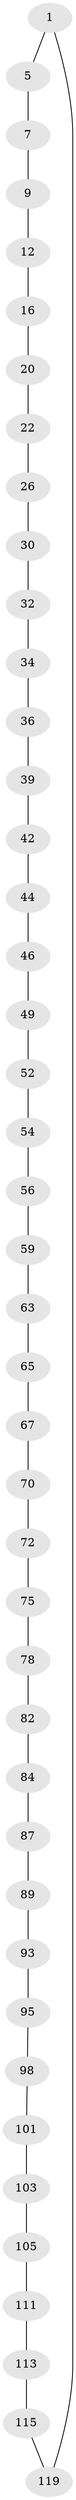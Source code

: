 // original degree distribution, {2: 1.0}
// Generated by graph-tools (version 1.1) at 2025/20/03/04/25 18:20:14]
// undirected, 43 vertices, 43 edges
graph export_dot {
graph [start="1"]
  node [color=gray90,style=filled];
  1 [super="+2"];
  5 [super="+6"];
  7 [super="+8"];
  9 [super="+10"];
  12 [super="+13"];
  16 [super="+17"];
  20 [super="+21"];
  22 [super="+23"];
  26 [super="+27"];
  30 [super="+31"];
  32 [super="+33"];
  34 [super="+35"];
  36 [super="+37"];
  39 [super="+40"];
  42 [super="+43"];
  44 [super="+45"];
  46 [super="+47"];
  49 [super="+50"];
  52 [super="+53"];
  54 [super="+55"];
  56 [super="+57"];
  59 [super="+60"];
  63 [super="+64"];
  65 [super="+66"];
  67 [super="+68"];
  70 [super="+71"];
  72 [super="+73"];
  75 [super="+76"];
  78 [super="+79"];
  82 [super="+83"];
  84 [super="+85"];
  87 [super="+88"];
  89 [super="+90"];
  93 [super="+94"];
  95 [super="+96"];
  98 [super="+99"];
  101 [super="+102"];
  103 [super="+104"];
  105 [super="+106"];
  111 [super="+112"];
  113 [super="+114"];
  115 [super="+116"];
  119 [super="+120"];
  1 -- 5;
  1 -- 119;
  5 -- 7;
  7 -- 9;
  9 -- 12;
  12 -- 16;
  16 -- 20;
  20 -- 22;
  22 -- 26;
  26 -- 30;
  30 -- 32;
  32 -- 34;
  34 -- 36;
  36 -- 39;
  39 -- 42;
  42 -- 44;
  44 -- 46;
  46 -- 49;
  49 -- 52;
  52 -- 54;
  54 -- 56;
  56 -- 59;
  59 -- 63;
  63 -- 65;
  65 -- 67;
  67 -- 70;
  70 -- 72;
  72 -- 75;
  75 -- 78;
  78 -- 82;
  82 -- 84;
  84 -- 87;
  87 -- 89;
  89 -- 93;
  93 -- 95;
  95 -- 98;
  98 -- 101;
  101 -- 103;
  103 -- 105;
  105 -- 111;
  111 -- 113;
  113 -- 115;
  115 -- 119;
}
